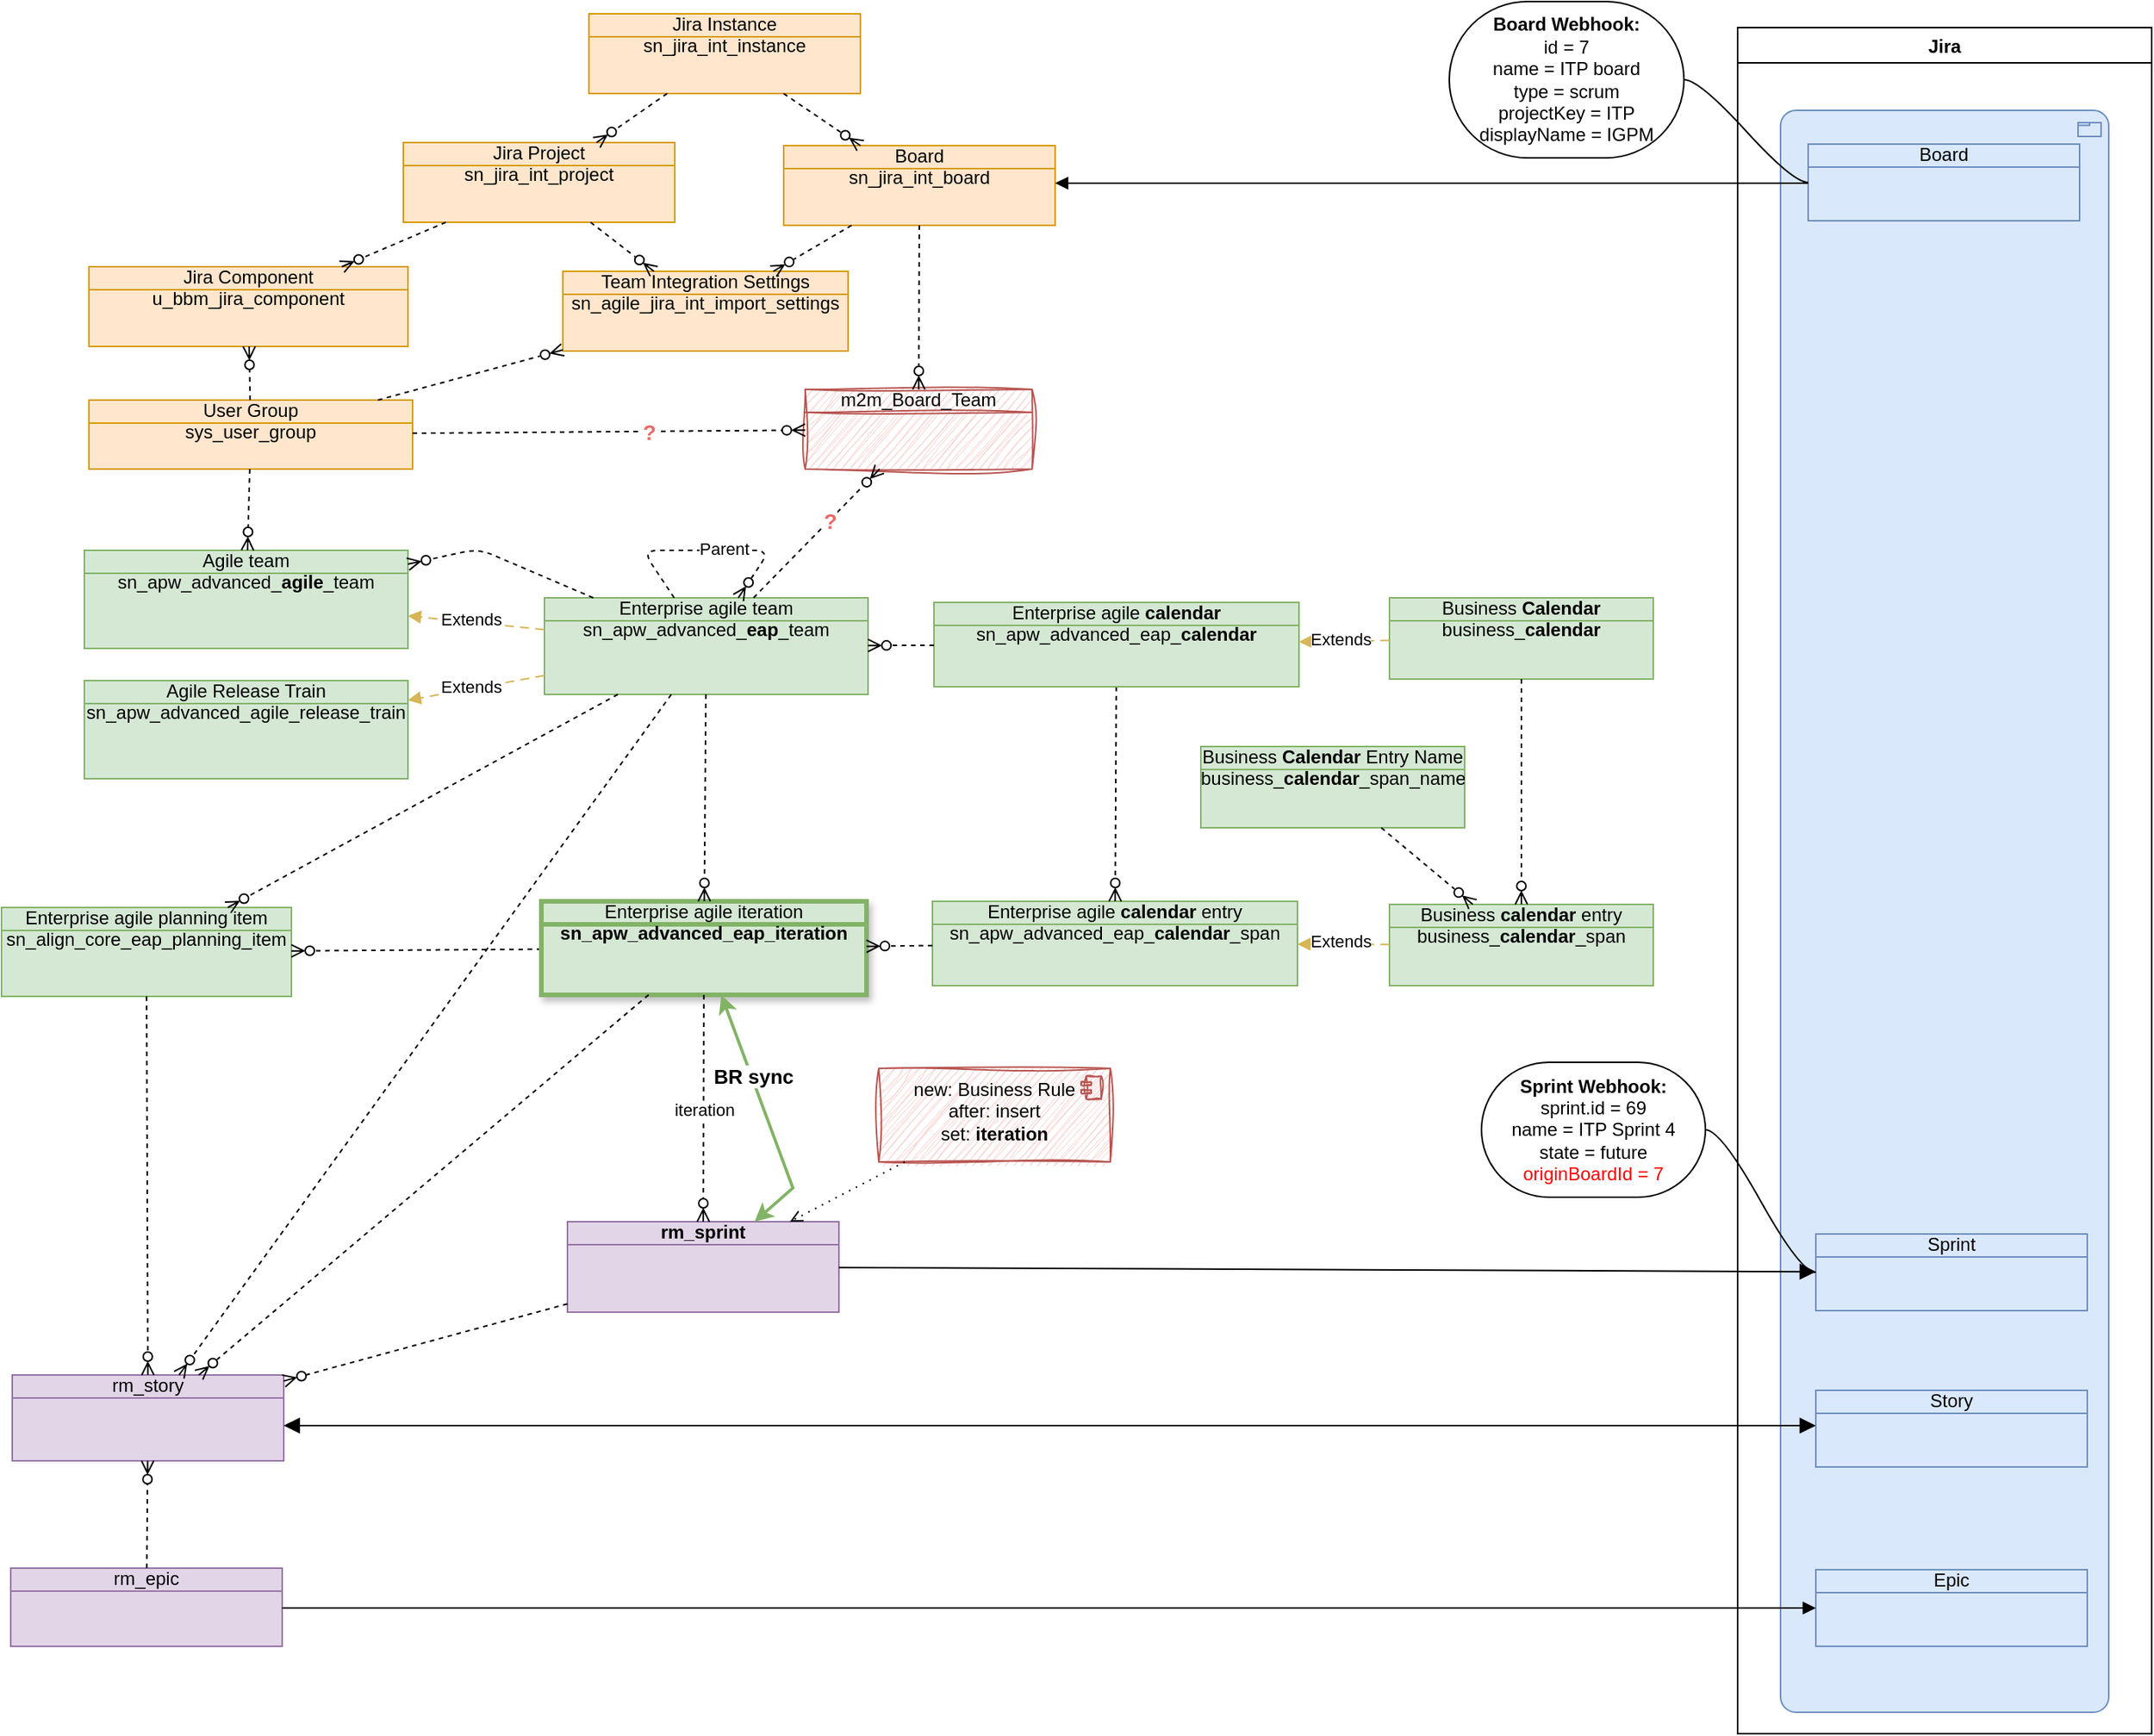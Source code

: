 <mxfile version="28.0.7">
  <diagram name="Page-1" id="IhMQIxFYWQhUG57-XFcb">
    <mxGraphModel dx="1592" dy="1240" grid="0" gridSize="10" guides="0" tooltips="1" connect="0" arrows="0" fold="1" page="1" pageScale="1" pageWidth="1654" pageHeight="1169" math="0" shadow="0">
      <root>
        <mxCell id="0" />
        <mxCell id="1" parent="0" />
        <mxCell id="hy2QDzCqtzv86f-rD2Z0-1" value="&lt;b&gt;rm_sprint&lt;/b&gt;" style="html=1;outlineConnect=0;whiteSpace=wrap;fillColor=#e1d5e7;shape=mxgraph.archimate3.businessObject;overflow=fill;strokeColor=#9673a6;" parent="1" vertex="1">
          <mxGeometry x="472" y="819" width="177" height="59" as="geometry" />
        </mxCell>
        <mxCell id="hy2QDzCqtzv86f-rD2Z0-2" value="Enterprise agile planning item sn_align_core_eap_planning_item" style="html=1;outlineConnect=0;whiteSpace=wrap;fillColor=#d5e8d4;shape=mxgraph.archimate3.businessObject;overflow=fill;strokeColor=#82b366;" parent="1" vertex="1">
          <mxGeometry x="103" y="614" width="189" height="58" as="geometry" />
        </mxCell>
        <mxCell id="hy2QDzCqtzv86f-rD2Z0-3" style="html=1;dashed=1;labelBackgroundColor=none;startArrow=none;endArrow=ERzeroToMany;fontFamily=Verdana;fontSize=12;align=left;startFill=0;endFill=0;" parent="1" source="hy2QDzCqtzv86f-rD2Z0-5" target="hy2QDzCqtzv86f-rD2Z0-2" edge="1">
          <mxGeometry relative="1" as="geometry">
            <mxPoint x="425" y="733" as="sourcePoint" />
            <mxPoint x="-102" y="674" as="targetPoint" />
          </mxGeometry>
        </mxCell>
        <mxCell id="hy2QDzCqtzv86f-rD2Z0-4" value="rm_story" style="html=1;outlineConnect=0;whiteSpace=wrap;fillColor=#e1d5e7;shape=mxgraph.archimate3.businessObject;overflow=fill;strokeColor=#9673a6;" parent="1" vertex="1">
          <mxGeometry x="110" y="919" width="177" height="56" as="geometry" />
        </mxCell>
        <mxCell id="hy2QDzCqtzv86f-rD2Z0-5" value="Enterprise agile iteration &lt;b&gt;sn_apw_advanced_eap_iteration&lt;/b&gt;" style="html=1;outlineConnect=0;whiteSpace=wrap;fillColor=#d5e8d4;shape=mxgraph.archimate3.businessObject;overflow=fill;strokeColor=#82b366;shadow=1;strokeWidth=3;" parent="1" vertex="1">
          <mxGeometry x="455" y="610" width="212" height="61" as="geometry" />
        </mxCell>
        <mxCell id="hy2QDzCqtzv86f-rD2Z0-6" value="Enterprise agile team sn_apw_advanced_&lt;b&gt;eap&lt;/b&gt;_team" style="html=1;outlineConnect=0;whiteSpace=wrap;fillColor=#d5e8d4;shape=mxgraph.archimate3.businessObject;overflow=fill;strokeColor=#82b366;" parent="1" vertex="1">
          <mxGeometry x="457" y="412" width="211" height="63" as="geometry" />
        </mxCell>
        <mxCell id="hy2QDzCqtzv86f-rD2Z0-7" value="&lt;div&gt;Enterprise agile &lt;b&gt;calendar&lt;/b&gt; entry&lt;/div&gt;sn_apw_advanced_eap_&lt;b&gt;calendar&lt;/b&gt;_span" style="html=1;outlineConnect=0;whiteSpace=wrap;fillColor=#d5e8d4;shape=mxgraph.archimate3.businessObject;overflow=fill;strokeColor=#82b366;" parent="1" vertex="1">
          <mxGeometry x="710" y="610" width="238" height="55" as="geometry" />
        </mxCell>
        <mxCell id="hy2QDzCqtzv86f-rD2Z0-8" value="&lt;div&gt;Business &lt;b&gt;calendar&lt;/b&gt; entry&lt;/div&gt;business_&lt;b&gt;calendar&lt;/b&gt;_span" style="html=1;outlineConnect=0;whiteSpace=wrap;fillColor=#d5e8d4;shape=mxgraph.archimate3.businessObject;overflow=fill;strokeColor=#82b366;" parent="1" vertex="1">
          <mxGeometry x="1008" y="612" width="172" height="53" as="geometry" />
        </mxCell>
        <mxCell id="hy2QDzCqtzv86f-rD2Z0-9" value="" style="html=1;endArrow=block;dashed=1;elbow=vertical;endFill=1;dashPattern=6 4;rounded=0;fontSize=12;fillColor=#fff2cc;strokeColor=#d6b656;" parent="1" source="hy2QDzCqtzv86f-rD2Z0-8" target="hy2QDzCqtzv86f-rD2Z0-7" edge="1">
          <mxGeometry width="160" relative="1" as="geometry">
            <mxPoint x="550" y="626" as="sourcePoint" />
            <mxPoint x="459" y="626" as="targetPoint" />
          </mxGeometry>
        </mxCell>
        <mxCell id="hy2QDzCqtzv86f-rD2Z0-10" value="Extends" style="edgeLabel;html=1;align=center;verticalAlign=middle;resizable=0;points=[];" parent="hy2QDzCqtzv86f-rD2Z0-9" vertex="1" connectable="0">
          <mxGeometry x="0.082" y="-2" relative="1" as="geometry">
            <mxPoint as="offset" />
          </mxGeometry>
        </mxCell>
        <mxCell id="hy2QDzCqtzv86f-rD2Z0-11" style="html=1;dashed=1;labelBackgroundColor=none;startArrow=none;endArrow=ERzeroToMany;fontFamily=Verdana;fontSize=12;align=left;startFill=0;endFill=0;" parent="1" source="hy2QDzCqtzv86f-rD2Z0-7" target="hy2QDzCqtzv86f-rD2Z0-5" edge="1">
          <mxGeometry relative="1" as="geometry">
            <mxPoint x="527" y="815" as="sourcePoint" />
            <mxPoint x="376" y="915" as="targetPoint" />
          </mxGeometry>
        </mxCell>
        <mxCell id="hy2QDzCqtzv86f-rD2Z0-12" style="html=1;dashed=1;labelBackgroundColor=none;startArrow=none;endArrow=ERzeroToMany;fontFamily=Verdana;fontSize=12;align=left;startFill=0;endFill=0;" parent="1" source="hy2QDzCqtzv86f-rD2Z0-5" target="hy2QDzCqtzv86f-rD2Z0-4" edge="1">
          <mxGeometry relative="1" as="geometry">
            <mxPoint x="795" y="1015" as="sourcePoint" />
            <mxPoint x="627" y="1063" as="targetPoint" />
          </mxGeometry>
        </mxCell>
        <mxCell id="hy2QDzCqtzv86f-rD2Z0-13" style="html=1;dashed=1;labelBackgroundColor=none;startArrow=none;endArrow=ERzeroToMany;fontFamily=Verdana;fontSize=12;align=left;startFill=0;endFill=0;" parent="1" source="hy2QDzCqtzv86f-rD2Z0-5" target="hy2QDzCqtzv86f-rD2Z0-1" edge="1">
          <mxGeometry relative="1" as="geometry">
            <mxPoint x="724" y="868" as="sourcePoint" />
            <mxPoint x="556" y="916" as="targetPoint" />
          </mxGeometry>
        </mxCell>
        <mxCell id="KYZBzOiVd4x93WxxePfa-1" value="iteration" style="edgeLabel;html=1;align=center;verticalAlign=middle;resizable=0;points=[];" vertex="1" connectable="0" parent="hy2QDzCqtzv86f-rD2Z0-13">
          <mxGeometry x="0.006" relative="1" as="geometry">
            <mxPoint as="offset" />
          </mxGeometry>
        </mxCell>
        <mxCell id="hy2QDzCqtzv86f-rD2Z0-14" style="html=1;dashed=1;labelBackgroundColor=none;startArrow=none;endArrow=ERzeroToMany;fontFamily=Verdana;fontSize=12;align=left;startFill=0;endFill=0;" parent="1" source="hy2QDzCqtzv86f-rD2Z0-6" target="hy2QDzCqtzv86f-rD2Z0-5" edge="1">
          <mxGeometry relative="1" as="geometry">
            <mxPoint x="1010" y="784" as="sourcePoint" />
            <mxPoint x="842" y="832" as="targetPoint" />
          </mxGeometry>
        </mxCell>
        <mxCell id="hy2QDzCqtzv86f-rD2Z0-15" style="html=1;dashed=1;labelBackgroundColor=none;startArrow=none;endArrow=ERzeroToMany;fontFamily=Verdana;fontSize=12;align=left;startFill=0;endFill=0;" parent="1" source="hy2QDzCqtzv86f-rD2Z0-2" target="hy2QDzCqtzv86f-rD2Z0-4" edge="1">
          <mxGeometry relative="1" as="geometry">
            <mxPoint x="858" y="869" as="sourcePoint" />
            <mxPoint x="858" y="925" as="targetPoint" />
          </mxGeometry>
        </mxCell>
        <mxCell id="hy2QDzCqtzv86f-rD2Z0-16" style="html=1;dashed=1;labelBackgroundColor=none;startArrow=none;endArrow=ERzeroToMany;fontFamily=Verdana;fontSize=12;align=left;startFill=0;endFill=0;" parent="1" source="hy2QDzCqtzv86f-rD2Z0-1" target="hy2QDzCqtzv86f-rD2Z0-4" edge="1">
          <mxGeometry relative="1" as="geometry">
            <mxPoint x="480" y="681" as="sourcePoint" />
            <mxPoint x="317" y="683" as="targetPoint" />
          </mxGeometry>
        </mxCell>
        <mxCell id="hy2QDzCqtzv86f-rD2Z0-17" value="rm_epic" style="html=1;outlineConnect=0;whiteSpace=wrap;fillColor=#e1d5e7;shape=mxgraph.archimate3.businessObject;overflow=fill;strokeColor=#9673a6;" parent="1" vertex="1">
          <mxGeometry x="109" y="1045" width="177" height="51" as="geometry" />
        </mxCell>
        <mxCell id="hy2QDzCqtzv86f-rD2Z0-18" style="html=1;dashed=1;labelBackgroundColor=none;startArrow=none;endArrow=ERzeroToMany;fontFamily=Verdana;fontSize=12;align=left;startFill=0;endFill=0;" parent="1" source="hy2QDzCqtzv86f-rD2Z0-17" target="hy2QDzCqtzv86f-rD2Z0-4" edge="1">
          <mxGeometry relative="1" as="geometry">
            <mxPoint x="542" y="834" as="sourcePoint" />
            <mxPoint x="379" y="836" as="targetPoint" />
          </mxGeometry>
        </mxCell>
        <mxCell id="hy2QDzCqtzv86f-rD2Z0-19" style="html=1;dashed=1;labelBackgroundColor=none;startArrow=none;endArrow=ERzeroToMany;fontFamily=Verdana;fontSize=12;align=left;startFill=0;endFill=0;" parent="1" source="hy2QDzCqtzv86f-rD2Z0-6" target="hy2QDzCqtzv86f-rD2Z0-4" edge="1">
          <mxGeometry relative="1" as="geometry">
            <mxPoint x="525" y="761" as="sourcePoint" />
            <mxPoint x="361" y="832" as="targetPoint" />
          </mxGeometry>
        </mxCell>
        <mxCell id="hy2QDzCqtzv86f-rD2Z0-20" style="html=1;dashed=1;labelBackgroundColor=none;startArrow=none;endArrow=ERzeroToMany;fontFamily=Verdana;fontSize=12;align=left;startFill=0;endFill=0;" parent="1" source="hy2QDzCqtzv86f-rD2Z0-6" target="hy2QDzCqtzv86f-rD2Z0-2" edge="1">
          <mxGeometry relative="1" as="geometry">
            <mxPoint x="712" y="861" as="sourcePoint" />
            <mxPoint x="875" y="1060" as="targetPoint" />
          </mxGeometry>
        </mxCell>
        <mxCell id="hy2QDzCqtzv86f-rD2Z0-21" value="&lt;div&gt;new: Business Rule&lt;/div&gt;&lt;div&gt;after: insert&lt;/div&gt;&lt;div&gt;set: &lt;b&gt;iteration&lt;/b&gt;&lt;br&gt;&lt;/div&gt;" style="html=1;outlineConnect=0;whiteSpace=wrap;fillColor=#f8cecc;shape=mxgraph.archimate3.application;appType=comp;archiType=square;strokeColor=#b85450;verticalAlign=top;gradientColor=none;sketch=1;curveFitting=1;jiggle=2;" parent="1" vertex="1">
          <mxGeometry x="675" y="719" width="151" height="61" as="geometry" />
        </mxCell>
        <mxCell id="hy2QDzCqtzv86f-rD2Z0-22" value="" style="html=1;endArrow=open;elbow=vertical;endFill=0;dashed=1;dashPattern=1 4;rounded=0;" parent="1" source="hy2QDzCqtzv86f-rD2Z0-21" target="hy2QDzCqtzv86f-rD2Z0-1" edge="1">
          <mxGeometry width="160" relative="1" as="geometry">
            <mxPoint x="886" y="1117" as="sourcePoint" />
            <mxPoint x="1102" y="1055" as="targetPoint" />
          </mxGeometry>
        </mxCell>
        <mxCell id="hy2QDzCqtzv86f-rD2Z0-24" value="Jira" style="swimlane;" parent="1" vertex="1">
          <mxGeometry x="1235" y="40" width="270" height="1113" as="geometry" />
        </mxCell>
        <mxCell id="hy2QDzCqtzv86f-rD2Z0-25" value="" style="html=1;outlineConnect=0;whiteSpace=wrap;fillColor=#dae8fc;shape=mxgraph.archimate3.application;appType=product;archiType=rounded;strokeColor=#6c8ebf;verticalAlign=top;fontStyle=0" parent="hy2QDzCqtzv86f-rD2Z0-24" vertex="1">
          <mxGeometry x="28" y="54" width="214" height="1045" as="geometry" />
        </mxCell>
        <mxCell id="hy2QDzCqtzv86f-rD2Z0-26" value="Board" style="html=1;outlineConnect=0;whiteSpace=wrap;fillColor=#dae8fc;shape=mxgraph.archimate3.businessObject;overflow=fill;strokeColor=#6c8ebf;" parent="hy2QDzCqtzv86f-rD2Z0-24" vertex="1">
          <mxGeometry x="46" y="76" width="177" height="50" as="geometry" />
        </mxCell>
        <mxCell id="hy2QDzCqtzv86f-rD2Z0-27" value="Sprint" style="html=1;outlineConnect=0;whiteSpace=wrap;fillColor=#dae8fc;shape=mxgraph.archimate3.businessObject;overflow=fill;strokeColor=#6c8ebf;" parent="hy2QDzCqtzv86f-rD2Z0-24" vertex="1">
          <mxGeometry x="51" y="787" width="177" height="50" as="geometry" />
        </mxCell>
        <mxCell id="hy2QDzCqtzv86f-rD2Z0-51" value="Epic" style="html=1;outlineConnect=0;whiteSpace=wrap;fillColor=#dae8fc;shape=mxgraph.archimate3.businessObject;overflow=fill;strokeColor=#6c8ebf;" parent="hy2QDzCqtzv86f-rD2Z0-24" vertex="1">
          <mxGeometry x="51" y="1006" width="177" height="50" as="geometry" />
        </mxCell>
        <mxCell id="KYZBzOiVd4x93WxxePfa-24" value="Story" style="html=1;outlineConnect=0;whiteSpace=wrap;fillColor=#dae8fc;shape=mxgraph.archimate3.businessObject;overflow=fill;strokeColor=#6c8ebf;" vertex="1" parent="hy2QDzCqtzv86f-rD2Z0-24">
          <mxGeometry x="51" y="889" width="177" height="50" as="geometry" />
        </mxCell>
        <mxCell id="hy2QDzCqtzv86f-rD2Z0-28" value="Agile team sn_apw_advanced_&lt;b&gt;agile&lt;/b&gt;_team" style="html=1;outlineConnect=0;whiteSpace=wrap;fillColor=#d5e8d4;shape=mxgraph.archimate3.businessObject;overflow=fill;strokeColor=#82b366;" parent="1" vertex="1">
          <mxGeometry x="157" y="381" width="211" height="64" as="geometry" />
        </mxCell>
        <mxCell id="hy2QDzCqtzv86f-rD2Z0-29" value="" style="html=1;endArrow=block;dashed=1;elbow=vertical;endFill=1;dashPattern=6 4;rounded=0;fontSize=12;fillColor=#fff2cc;strokeColor=#d6b656;" parent="1" source="hy2QDzCqtzv86f-rD2Z0-6" target="hy2QDzCqtzv86f-rD2Z0-28" edge="1">
          <mxGeometry width="160" relative="1" as="geometry">
            <mxPoint x="1085" y="557" as="sourcePoint" />
            <mxPoint x="1004" y="556" as="targetPoint" />
          </mxGeometry>
        </mxCell>
        <mxCell id="hy2QDzCqtzv86f-rD2Z0-30" value="Extends" style="edgeLabel;html=1;align=center;verticalAlign=middle;resizable=0;points=[];" parent="hy2QDzCqtzv86f-rD2Z0-29" vertex="1" connectable="0">
          <mxGeometry x="0.082" y="-2" relative="1" as="geometry">
            <mxPoint as="offset" />
          </mxGeometry>
        </mxCell>
        <mxCell id="hy2QDzCqtzv86f-rD2Z0-31" value="User Group&lt;div&gt;sys_user_group&lt;/div&gt;" style="html=1;outlineConnect=0;whiteSpace=wrap;fillColor=#ffe6cc;shape=mxgraph.archimate3.businessObject;overflow=fill;strokeColor=#d79b00;" parent="1" vertex="1">
          <mxGeometry x="160" y="283" width="211" height="45" as="geometry" />
        </mxCell>
        <mxCell id="hy2QDzCqtzv86f-rD2Z0-32" style="html=1;dashed=1;labelBackgroundColor=none;startArrow=none;endArrow=ERzeroToMany;fontFamily=Verdana;fontSize=12;align=left;startFill=0;endFill=0;" parent="1" source="hy2QDzCqtzv86f-rD2Z0-31" target="hy2QDzCqtzv86f-rD2Z0-28" edge="1">
          <mxGeometry relative="1" as="geometry">
            <mxPoint x="556" y="575" as="sourcePoint" />
            <mxPoint x="355" y="697" as="targetPoint" />
          </mxGeometry>
        </mxCell>
        <mxCell id="hy2QDzCqtzv86f-rD2Z0-33" style="html=1;dashed=1;labelBackgroundColor=none;startArrow=none;endArrow=ERzeroToMany;fontFamily=Verdana;fontSize=12;align=left;startFill=0;endFill=0;" parent="1" source="hy2QDzCqtzv86f-rD2Z0-6" target="hy2QDzCqtzv86f-rD2Z0-28" edge="1">
          <mxGeometry relative="1" as="geometry">
            <mxPoint x="593" y="557" as="sourcePoint" />
            <mxPoint x="392" y="679" as="targetPoint" />
            <Array as="points">
              <mxPoint x="414" y="380" />
            </Array>
          </mxGeometry>
        </mxCell>
        <mxCell id="hy2QDzCqtzv86f-rD2Z0-34" style="html=1;dashed=1;labelBackgroundColor=none;startArrow=none;endArrow=ERzeroToMany;fontFamily=Verdana;fontSize=12;align=left;startFill=0;endFill=0;" parent="1" source="hy2QDzCqtzv86f-rD2Z0-6" target="hy2QDzCqtzv86f-rD2Z0-6" edge="1">
          <mxGeometry relative="1" as="geometry">
            <mxPoint x="767" y="357" as="sourcePoint" />
            <mxPoint x="566" y="479" as="targetPoint" />
            <Array as="points">
              <mxPoint x="604" y="381" />
            </Array>
          </mxGeometry>
        </mxCell>
        <mxCell id="hy2QDzCqtzv86f-rD2Z0-35" value="Parent" style="edgeLabel;html=1;align=center;verticalAlign=middle;resizable=0;points=[];" parent="hy2QDzCqtzv86f-rD2Z0-34" vertex="1" connectable="0">
          <mxGeometry x="0.137" y="1" relative="1" as="geometry">
            <mxPoint as="offset" />
          </mxGeometry>
        </mxCell>
        <mxCell id="hy2QDzCqtzv86f-rD2Z0-39" value="" style="html=1;endArrow=block;dashed=0;elbow=vertical;endFill=1;rounded=0;startArrow=none;startFill=0;endSize=8;" parent="1" source="hy2QDzCqtzv86f-rD2Z0-1" target="hy2QDzCqtzv86f-rD2Z0-27" edge="1">
          <mxGeometry width="160" relative="1" as="geometry">
            <mxPoint x="1133" y="895" as="sourcePoint" />
            <mxPoint x="789" y="984" as="targetPoint" />
          </mxGeometry>
        </mxCell>
        <mxCell id="hy2QDzCqtzv86f-rD2Z0-40" value="Board&lt;div&gt;sn_jira_int_board&lt;/div&gt;" style="html=1;outlineConnect=0;whiteSpace=wrap;fillColor=#ffe6cc;shape=mxgraph.archimate3.businessObject;overflow=fill;strokeColor=#d79b00;" parent="1" vertex="1">
          <mxGeometry x="613" y="117" width="177" height="52" as="geometry" />
        </mxCell>
        <mxCell id="hy2QDzCqtzv86f-rD2Z0-41" value="" style="edgeStyle=elbowEdgeStyle;html=1;endArrow=block;dashed=0;elbow=vertical;endFill=1;rounded=0;" parent="1" source="hy2QDzCqtzv86f-rD2Z0-26" target="hy2QDzCqtzv86f-rD2Z0-40" edge="1">
          <mxGeometry width="160" relative="1" as="geometry">
            <mxPoint x="1296" y="897" as="sourcePoint" />
            <mxPoint x="829" y="897" as="targetPoint" />
          </mxGeometry>
        </mxCell>
        <mxCell id="hy2QDzCqtzv86f-rD2Z0-43" value="" style="endArrow=classic;startArrow=classic;html=1;rounded=0;fillColor=#d5e8d4;strokeColor=#82b366;strokeWidth=2;fontSize=13;" parent="1" source="hy2QDzCqtzv86f-rD2Z0-1" target="hy2QDzCqtzv86f-rD2Z0-5" edge="1">
          <mxGeometry width="50" height="50" relative="1" as="geometry">
            <mxPoint x="684" y="851" as="sourcePoint" />
            <mxPoint x="734" y="801" as="targetPoint" />
            <Array as="points">
              <mxPoint x="619" y="797" />
            </Array>
          </mxGeometry>
        </mxCell>
        <mxCell id="hy2QDzCqtzv86f-rD2Z0-44" value="BR sync" style="edgeLabel;html=1;align=center;verticalAlign=middle;resizable=0;points=[];fontSize=13;fontStyle=1" parent="hy2QDzCqtzv86f-rD2Z0-43" vertex="1" connectable="0">
          <mxGeometry x="0.328" y="-1" relative="1" as="geometry">
            <mxPoint as="offset" />
          </mxGeometry>
        </mxCell>
        <mxCell id="hy2QDzCqtzv86f-rD2Z0-45" value="Jira Project&lt;div&gt;sn_jira_int_project&lt;/div&gt;" style="html=1;outlineConnect=0;whiteSpace=wrap;fillColor=#ffe6cc;shape=mxgraph.archimate3.businessObject;overflow=fill;strokeColor=#d79b00;" parent="1" vertex="1">
          <mxGeometry x="365" y="115" width="177" height="52" as="geometry" />
        </mxCell>
        <mxCell id="hy2QDzCqtzv86f-rD2Z0-46" value="Team Integration Settings&lt;br&gt;&lt;div&gt;sn_agile_jira_int_import_settings&lt;/div&gt;" style="html=1;outlineConnect=0;whiteSpace=wrap;fillColor=#ffe6cc;shape=mxgraph.archimate3.businessObject;overflow=fill;strokeColor=#d79b00;" parent="1" vertex="1">
          <mxGeometry x="469" y="199" width="186" height="52" as="geometry" />
        </mxCell>
        <mxCell id="hy2QDzCqtzv86f-rD2Z0-47" style="html=1;dashed=1;labelBackgroundColor=none;startArrow=none;endArrow=ERzeroToMany;fontFamily=Verdana;fontSize=12;align=left;startFill=0;endFill=0;" parent="1" source="hy2QDzCqtzv86f-rD2Z0-40" target="hy2QDzCqtzv86f-rD2Z0-46" edge="1">
          <mxGeometry relative="1" as="geometry">
            <mxPoint x="523" y="-215" as="sourcePoint" />
            <mxPoint x="339" y="-215" as="targetPoint" />
          </mxGeometry>
        </mxCell>
        <mxCell id="hy2QDzCqtzv86f-rD2Z0-48" style="html=1;dashed=1;labelBackgroundColor=none;startArrow=none;endArrow=ERzeroToMany;fontFamily=Verdana;fontSize=12;align=left;startFill=0;endFill=0;" parent="1" source="hy2QDzCqtzv86f-rD2Z0-45" target="hy2QDzCqtzv86f-rD2Z0-46" edge="1">
          <mxGeometry relative="1" as="geometry">
            <mxPoint x="643" y="-63" as="sourcePoint" />
            <mxPoint x="459" y="-63" as="targetPoint" />
          </mxGeometry>
        </mxCell>
        <mxCell id="hy2QDzCqtzv86f-rD2Z0-50" style="html=1;dashed=1;labelBackgroundColor=none;startArrow=none;endArrow=ERzeroToMany;fontFamily=Verdana;fontSize=12;align=left;startFill=0;endFill=0;" parent="1" source="hy2QDzCqtzv86f-rD2Z0-31" target="hy2QDzCqtzv86f-rD2Z0-46" edge="1">
          <mxGeometry relative="1" as="geometry">
            <mxPoint x="407" y="39.852" as="sourcePoint" />
            <mxPoint x="477" y="181" as="targetPoint" />
          </mxGeometry>
        </mxCell>
        <mxCell id="hy2QDzCqtzv86f-rD2Z0-52" value="" style="edgeStyle=elbowEdgeStyle;html=1;endArrow=block;dashed=0;elbow=vertical;endFill=1;rounded=0;" parent="1" source="hy2QDzCqtzv86f-rD2Z0-17" target="hy2QDzCqtzv86f-rD2Z0-51" edge="1">
          <mxGeometry width="160" relative="1" as="geometry">
            <mxPoint x="1204" y="868" as="sourcePoint" />
            <mxPoint x="737" y="868" as="targetPoint" />
          </mxGeometry>
        </mxCell>
        <mxCell id="hy2QDzCqtzv86f-rD2Z0-53" value="m2m_Board_Team" style="html=1;outlineConnect=0;whiteSpace=wrap;fillColor=#f8cecc;shape=mxgraph.archimate3.businessObject;overflow=fill;strokeColor=#b85450;sketch=1;curveFitting=1;jiggle=2;" parent="1" vertex="1">
          <mxGeometry x="627" y="276" width="148" height="52" as="geometry" />
        </mxCell>
        <mxCell id="hy2QDzCqtzv86f-rD2Z0-54" style="html=1;dashed=1;labelBackgroundColor=none;startArrow=none;endArrow=ERzeroToMany;fontFamily=Verdana;fontSize=12;align=left;startFill=0;endFill=0;" parent="1" source="hy2QDzCqtzv86f-rD2Z0-31" target="hy2QDzCqtzv86f-rD2Z0-53" edge="1">
          <mxGeometry relative="1" as="geometry">
            <mxPoint x="341" y="40" as="sourcePoint" />
            <mxPoint x="574" y="110" as="targetPoint" />
          </mxGeometry>
        </mxCell>
        <mxCell id="hy2QDzCqtzv86f-rD2Z0-56" value="&lt;font style=&quot;color: rgb(234, 107, 102); font-size: 14px;&quot;&gt;&lt;b style=&quot;&quot;&gt;?&lt;/b&gt;&lt;/font&gt;" style="edgeLabel;html=1;align=center;verticalAlign=middle;resizable=0;points=[];" parent="hy2QDzCqtzv86f-rD2Z0-54" vertex="1" connectable="0">
          <mxGeometry x="0.203" relative="1" as="geometry">
            <mxPoint as="offset" />
          </mxGeometry>
        </mxCell>
        <mxCell id="hy2QDzCqtzv86f-rD2Z0-55" style="html=1;dashed=1;labelBackgroundColor=none;startArrow=none;endArrow=ERzeroToMany;fontFamily=Verdana;fontSize=12;align=left;startFill=0;endFill=0;" parent="1" source="hy2QDzCqtzv86f-rD2Z0-40" target="hy2QDzCqtzv86f-rD2Z0-53" edge="1">
          <mxGeometry relative="1" as="geometry">
            <mxPoint x="334" y="60" as="sourcePoint" />
            <mxPoint x="877" y="310" as="targetPoint" />
          </mxGeometry>
        </mxCell>
        <mxCell id="hy2QDzCqtzv86f-rD2Z0-57" style="html=1;dashed=1;labelBackgroundColor=none;startArrow=none;endArrow=ERzeroToMany;fontFamily=Verdana;fontSize=12;align=left;startFill=0;endFill=0;" parent="1" source="hy2QDzCqtzv86f-rD2Z0-6" target="hy2QDzCqtzv86f-rD2Z0-53" edge="1">
          <mxGeometry relative="1" as="geometry">
            <mxPoint x="681" y="329" as="sourcePoint" />
            <mxPoint x="1057" y="329" as="targetPoint" />
          </mxGeometry>
        </mxCell>
        <mxCell id="hy2QDzCqtzv86f-rD2Z0-58" value="&lt;font style=&quot;color: rgb(234, 107, 102); font-size: 14px;&quot;&gt;&lt;b style=&quot;&quot;&gt;?&lt;/b&gt;&lt;/font&gt;" style="edgeLabel;html=1;align=center;verticalAlign=middle;resizable=0;points=[];" parent="hy2QDzCqtzv86f-rD2Z0-57" vertex="1" connectable="0">
          <mxGeometry x="0.203" relative="1" as="geometry">
            <mxPoint as="offset" />
          </mxGeometry>
        </mxCell>
        <mxCell id="KYZBzOiVd4x93WxxePfa-2" value="&lt;div&gt;Agile Release Train&lt;/div&gt;sn_apw_advanced_agile_release_train" style="html=1;outlineConnect=0;whiteSpace=wrap;fillColor=#d5e8d4;shape=mxgraph.archimate3.businessObject;overflow=fill;strokeColor=#82b366;" vertex="1" parent="1">
          <mxGeometry x="157" y="466" width="211" height="64" as="geometry" />
        </mxCell>
        <mxCell id="KYZBzOiVd4x93WxxePfa-3" value="" style="html=1;endArrow=block;dashed=1;elbow=vertical;endFill=1;dashPattern=6 4;rounded=0;fontSize=12;fillColor=#fff2cc;strokeColor=#d6b656;" edge="1" parent="1" source="hy2QDzCqtzv86f-rD2Z0-6" target="KYZBzOiVd4x93WxxePfa-2">
          <mxGeometry width="160" relative="1" as="geometry">
            <mxPoint x="470" y="473" as="sourcePoint" />
            <mxPoint x="381" y="464" as="targetPoint" />
          </mxGeometry>
        </mxCell>
        <mxCell id="KYZBzOiVd4x93WxxePfa-4" value="Extends" style="edgeLabel;html=1;align=center;verticalAlign=middle;resizable=0;points=[];" vertex="1" connectable="0" parent="KYZBzOiVd4x93WxxePfa-3">
          <mxGeometry x="0.082" y="-2" relative="1" as="geometry">
            <mxPoint as="offset" />
          </mxGeometry>
        </mxCell>
        <mxCell id="KYZBzOiVd4x93WxxePfa-5" value="&lt;div&gt;Business &lt;b&gt;Calendar&lt;/b&gt; Entry Name&lt;/div&gt;business_&lt;b&gt;calendar&lt;/b&gt;_span_name" style="html=1;outlineConnect=0;whiteSpace=wrap;fillColor=#d5e8d4;shape=mxgraph.archimate3.businessObject;overflow=fill;strokeColor=#82b366;" vertex="1" parent="1">
          <mxGeometry x="885" y="509" width="172" height="53" as="geometry" />
        </mxCell>
        <mxCell id="KYZBzOiVd4x93WxxePfa-6" style="html=1;dashed=1;labelBackgroundColor=none;startArrow=none;endArrow=ERzeroToMany;fontFamily=Verdana;fontSize=12;align=left;startFill=0;endFill=0;" edge="1" parent="1" source="KYZBzOiVd4x93WxxePfa-5" target="hy2QDzCqtzv86f-rD2Z0-8">
          <mxGeometry relative="1" as="geometry">
            <mxPoint x="746" y="612" as="sourcePoint" />
            <mxPoint x="692" y="629" as="targetPoint" />
          </mxGeometry>
        </mxCell>
        <mxCell id="KYZBzOiVd4x93WxxePfa-7" value="&lt;div&gt;Business &lt;b&gt;Calendar&lt;/b&gt;&lt;/div&gt;&lt;div&gt;&lt;span style=&quot;background-color: transparent; color: light-dark(rgb(0, 0, 0), rgb(255, 255, 255));&quot;&gt;business_&lt;b&gt;calendar&lt;/b&gt;&lt;/span&gt;&lt;/div&gt;" style="html=1;outlineConnect=0;whiteSpace=wrap;fillColor=#d5e8d4;shape=mxgraph.archimate3.businessObject;overflow=fill;strokeColor=#82b366;" vertex="1" parent="1">
          <mxGeometry x="1008" y="412" width="172" height="53" as="geometry" />
        </mxCell>
        <mxCell id="KYZBzOiVd4x93WxxePfa-8" style="html=1;dashed=1;labelBackgroundColor=none;startArrow=none;endArrow=ERzeroToMany;fontFamily=Verdana;fontSize=12;align=left;startFill=0;endFill=0;" edge="1" parent="1" source="KYZBzOiVd4x93WxxePfa-9" target="hy2QDzCqtzv86f-rD2Z0-7">
          <mxGeometry relative="1" as="geometry">
            <mxPoint x="953" y="582" as="sourcePoint" />
            <mxPoint x="923" y="582" as="targetPoint" />
          </mxGeometry>
        </mxCell>
        <mxCell id="KYZBzOiVd4x93WxxePfa-9" value="&lt;div&gt;Enterprise agile &lt;b&gt;calendar&lt;/b&gt;&lt;/div&gt;sn_apw_advanced_eap_&lt;b&gt;calendar&lt;/b&gt;" style="html=1;outlineConnect=0;whiteSpace=wrap;fillColor=#d5e8d4;shape=mxgraph.archimate3.businessObject;overflow=fill;strokeColor=#82b366;shadow=0;" vertex="1" parent="1">
          <mxGeometry x="711" y="415" width="238" height="55" as="geometry" />
        </mxCell>
        <mxCell id="KYZBzOiVd4x93WxxePfa-10" value="" style="html=1;endArrow=block;dashed=1;elbow=vertical;endFill=1;dashPattern=6 4;rounded=0;fontSize=12;fillColor=#fff2cc;strokeColor=#d6b656;" edge="1" parent="1" source="KYZBzOiVd4x93WxxePfa-7" target="KYZBzOiVd4x93WxxePfa-9">
          <mxGeometry width="160" relative="1" as="geometry">
            <mxPoint x="1049" y="231" as="sourcePoint" />
            <mxPoint x="968" y="254" as="targetPoint" />
          </mxGeometry>
        </mxCell>
        <mxCell id="KYZBzOiVd4x93WxxePfa-11" value="Extends" style="edgeLabel;html=1;align=center;verticalAlign=middle;resizable=0;points=[];" vertex="1" connectable="0" parent="KYZBzOiVd4x93WxxePfa-10">
          <mxGeometry x="0.082" y="-2" relative="1" as="geometry">
            <mxPoint as="offset" />
          </mxGeometry>
        </mxCell>
        <mxCell id="KYZBzOiVd4x93WxxePfa-12" style="html=1;dashed=1;labelBackgroundColor=none;startArrow=none;endArrow=ERzeroToMany;fontFamily=Verdana;fontSize=12;align=left;startFill=0;endFill=0;" edge="1" parent="1" source="KYZBzOiVd4x93WxxePfa-9" target="hy2QDzCqtzv86f-rD2Z0-6">
          <mxGeometry relative="1" as="geometry">
            <mxPoint x="556" y="521" as="sourcePoint" />
            <mxPoint x="556" y="678" as="targetPoint" />
          </mxGeometry>
        </mxCell>
        <mxCell id="KYZBzOiVd4x93WxxePfa-13" style="html=1;dashed=1;labelBackgroundColor=none;startArrow=none;endArrow=ERzeroToMany;fontFamily=Verdana;fontSize=12;align=left;startFill=0;endFill=0;" edge="1" parent="1" source="KYZBzOiVd4x93WxxePfa-7" target="hy2QDzCqtzv86f-rD2Z0-8">
          <mxGeometry relative="1" as="geometry">
            <mxPoint x="828" y="528" as="sourcePoint" />
            <mxPoint x="827" y="668" as="targetPoint" />
          </mxGeometry>
        </mxCell>
        <mxCell id="KYZBzOiVd4x93WxxePfa-14" value="Jira Instance&lt;div&gt;sn_jira_int_instance&lt;/div&gt;" style="html=1;outlineConnect=0;whiteSpace=wrap;fillColor=#ffe6cc;shape=mxgraph.archimate3.businessObject;overflow=fill;strokeColor=#d79b00;" vertex="1" parent="1">
          <mxGeometry x="486" y="31" width="177" height="52" as="geometry" />
        </mxCell>
        <mxCell id="KYZBzOiVd4x93WxxePfa-15" style="html=1;dashed=1;labelBackgroundColor=none;startArrow=none;endArrow=ERzeroToMany;fontFamily=Verdana;fontSize=12;align=left;startFill=0;endFill=0;" edge="1" parent="1" source="KYZBzOiVd4x93WxxePfa-14" target="hy2QDzCqtzv86f-rD2Z0-40">
          <mxGeometry relative="1" as="geometry">
            <mxPoint x="679" y="169" as="sourcePoint" />
            <mxPoint x="590" y="198" as="targetPoint" />
          </mxGeometry>
        </mxCell>
        <mxCell id="KYZBzOiVd4x93WxxePfa-16" style="html=1;dashed=1;labelBackgroundColor=none;startArrow=none;endArrow=ERzeroToMany;fontFamily=Verdana;fontSize=12;align=left;startFill=0;endFill=0;" edge="1" parent="1" source="KYZBzOiVd4x93WxxePfa-14" target="hy2QDzCqtzv86f-rD2Z0-45">
          <mxGeometry relative="1" as="geometry">
            <mxPoint x="743" y="208" as="sourcePoint" />
            <mxPoint x="654" y="237" as="targetPoint" />
          </mxGeometry>
        </mxCell>
        <mxCell id="KYZBzOiVd4x93WxxePfa-25" value="" style="edgeStyle=elbowEdgeStyle;html=1;endArrow=block;dashed=0;elbow=vertical;endFill=1;rounded=0;endSize=8;startSize=8;startArrow=block;startFill=1;" edge="1" parent="1" source="hy2QDzCqtzv86f-rD2Z0-4" target="KYZBzOiVd4x93WxxePfa-24">
          <mxGeometry width="160" relative="1" as="geometry">
            <mxPoint x="987" y="1098" as="sourcePoint" />
            <mxPoint x="1985" y="1098" as="targetPoint" />
          </mxGeometry>
        </mxCell>
        <mxCell id="KYZBzOiVd4x93WxxePfa-26" value="&lt;div&gt;&lt;b&gt;Sprint Webhook:&lt;/b&gt;&lt;/div&gt;&lt;div&gt;sprint.id = 69&lt;/div&gt;&lt;div&gt;name = ITP Sprint 4&lt;/div&gt;&lt;div&gt;state = future&lt;/div&gt;&lt;div&gt;&lt;font style=&quot;color: rgb(255, 0, 0);&quot;&gt;originBoardId = 7&lt;/font&gt;&lt;/div&gt;" style="whiteSpace=wrap;html=1;rounded=1;arcSize=50;align=center;verticalAlign=middle;strokeWidth=1;autosize=1;spacing=4;treeFolding=1;treeMoving=1;newEdgeStyle={&quot;edgeStyle&quot;:&quot;entityRelationEdgeStyle&quot;,&quot;startArrow&quot;:&quot;none&quot;,&quot;endArrow&quot;:&quot;none&quot;,&quot;segment&quot;:10,&quot;curved&quot;:1,&quot;sourcePerimeterSpacing&quot;:0,&quot;targetPerimeterSpacing&quot;:0};" vertex="1" parent="1">
          <mxGeometry x="1068" y="715" width="146" height="88" as="geometry" />
        </mxCell>
        <mxCell id="KYZBzOiVd4x93WxxePfa-27" value="" style="edgeStyle=entityRelationEdgeStyle;startArrow=none;endArrow=none;segment=10;curved=1;sourcePerimeterSpacing=0;targetPerimeterSpacing=0;rounded=0;" edge="1" target="KYZBzOiVd4x93WxxePfa-26" parent="1" source="hy2QDzCqtzv86f-rD2Z0-27">
          <mxGeometry relative="1" as="geometry">
            <mxPoint x="1091" y="759" as="sourcePoint" />
          </mxGeometry>
        </mxCell>
        <mxCell id="KYZBzOiVd4x93WxxePfa-28" value="&lt;div&gt;&lt;b&gt;Board Webhook:&lt;/b&gt;&lt;/div&gt;&lt;div&gt;id = 7&lt;/div&gt;&lt;div&gt;name = ITP board&lt;/div&gt;&lt;div&gt;type = scrum&lt;/div&gt;&lt;div&gt;projectKey = ITP&lt;/div&gt;&lt;div&gt;displayName = IGPM&lt;/div&gt;" style="whiteSpace=wrap;html=1;rounded=1;arcSize=50;align=center;verticalAlign=middle;strokeWidth=1;autosize=1;spacing=4;treeFolding=1;treeMoving=1;newEdgeStyle={&quot;edgeStyle&quot;:&quot;entityRelationEdgeStyle&quot;,&quot;startArrow&quot;:&quot;none&quot;,&quot;endArrow&quot;:&quot;none&quot;,&quot;segment&quot;:10,&quot;curved&quot;:1,&quot;sourcePerimeterSpacing&quot;:0,&quot;targetPerimeterSpacing&quot;:0};" vertex="1" parent="1">
          <mxGeometry x="1047" y="23" width="153" height="102" as="geometry" />
        </mxCell>
        <mxCell id="KYZBzOiVd4x93WxxePfa-29" value="" style="edgeStyle=entityRelationEdgeStyle;startArrow=none;endArrow=none;segment=10;curved=1;sourcePerimeterSpacing=0;targetPerimeterSpacing=0;rounded=0;" edge="1" parent="1" target="KYZBzOiVd4x93WxxePfa-28" source="hy2QDzCqtzv86f-rD2Z0-26">
          <mxGeometry relative="1" as="geometry">
            <mxPoint x="1234" y="164" as="sourcePoint" />
          </mxGeometry>
        </mxCell>
        <mxCell id="KYZBzOiVd4x93WxxePfa-30" value="Jira Component&lt;div&gt;u_bbm_jira_component&lt;/div&gt;" style="html=1;outlineConnect=0;whiteSpace=wrap;fillColor=#ffe6cc;shape=mxgraph.archimate3.businessObject;overflow=fill;strokeColor=#d79b00;" vertex="1" parent="1">
          <mxGeometry x="160" y="196" width="208" height="52" as="geometry" />
        </mxCell>
        <mxCell id="KYZBzOiVd4x93WxxePfa-31" style="html=1;dashed=1;labelBackgroundColor=none;startArrow=none;endArrow=ERzeroToMany;fontFamily=Verdana;fontSize=12;align=left;startFill=0;endFill=0;" edge="1" parent="1" source="hy2QDzCqtzv86f-rD2Z0-31" target="KYZBzOiVd4x93WxxePfa-30">
          <mxGeometry relative="1" as="geometry">
            <mxPoint x="262" y="343" as="sourcePoint" />
            <mxPoint x="260" y="396" as="targetPoint" />
          </mxGeometry>
        </mxCell>
        <mxCell id="KYZBzOiVd4x93WxxePfa-32" style="html=1;dashed=1;labelBackgroundColor=none;startArrow=none;endArrow=ERzeroToMany;fontFamily=Verdana;fontSize=12;align=left;startFill=0;endFill=0;" edge="1" parent="1" source="hy2QDzCqtzv86f-rD2Z0-45" target="KYZBzOiVd4x93WxxePfa-30">
          <mxGeometry relative="1" as="geometry">
            <mxPoint x="262" y="305" as="sourcePoint" />
            <mxPoint x="253" y="255" as="targetPoint" />
          </mxGeometry>
        </mxCell>
      </root>
    </mxGraphModel>
  </diagram>
</mxfile>
